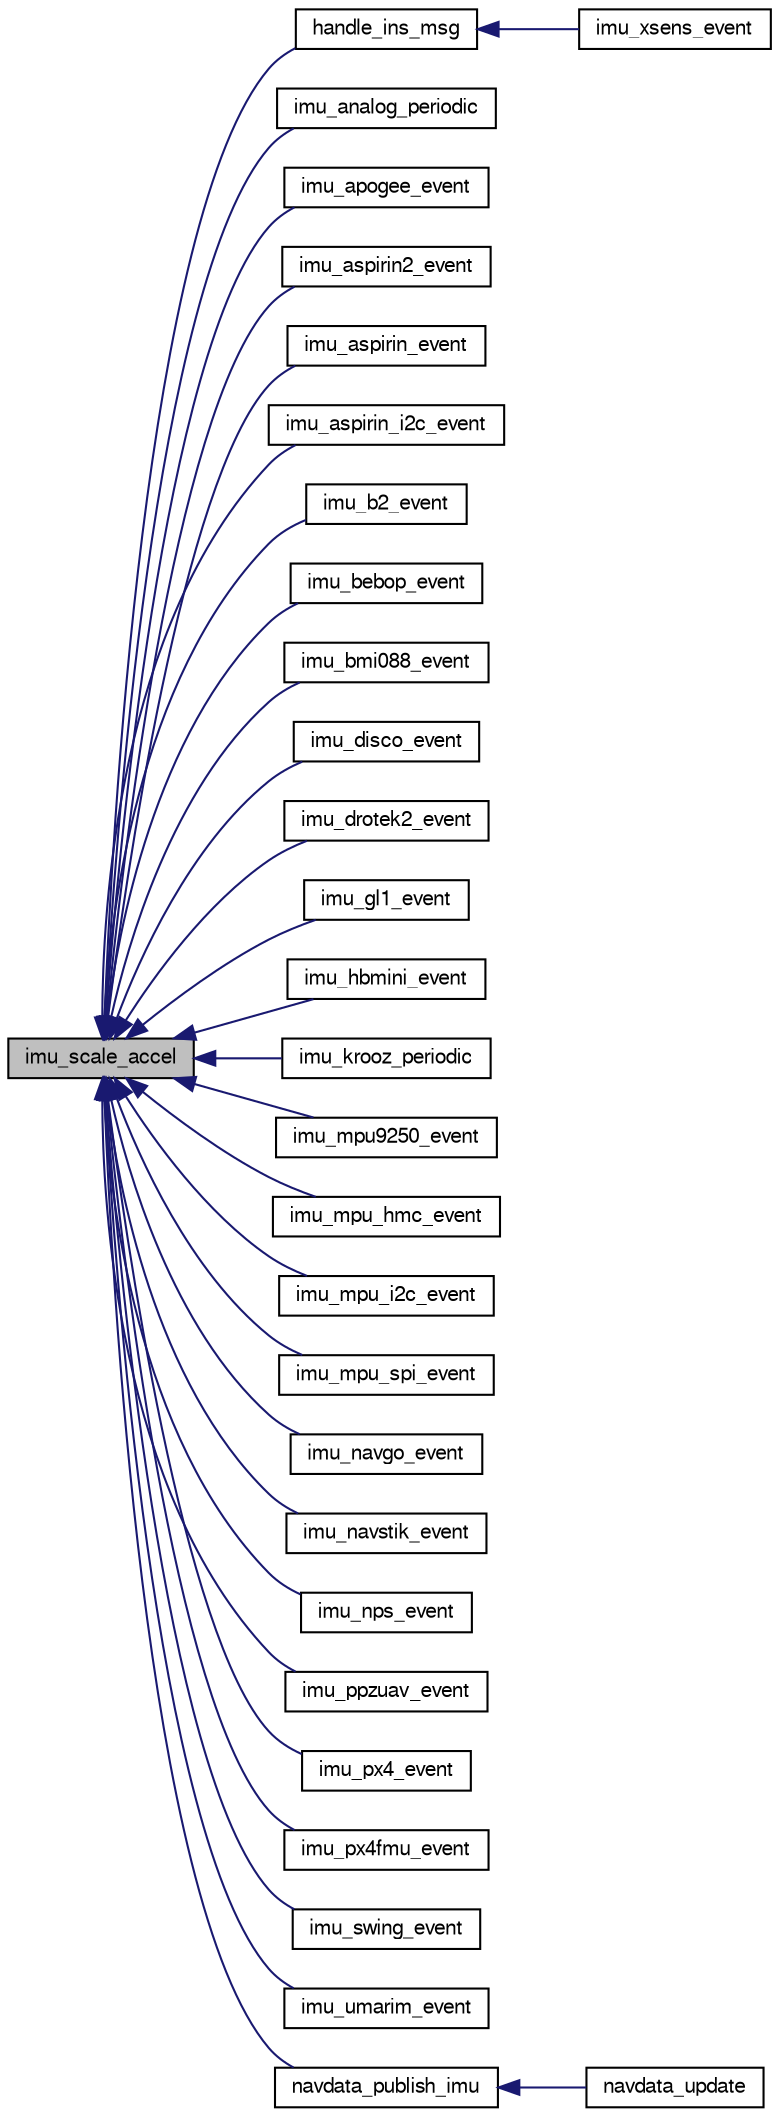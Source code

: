 digraph "imu_scale_accel"
{
  edge [fontname="FreeSans",fontsize="10",labelfontname="FreeSans",labelfontsize="10"];
  node [fontname="FreeSans",fontsize="10",shape=record];
  rankdir="LR";
  Node1 [label="imu_scale_accel",height=0.2,width=0.4,color="black", fillcolor="grey75", style="filled", fontcolor="black"];
  Node1 -> Node2 [dir="back",color="midnightblue",fontsize="10",style="solid",fontname="FreeSans"];
  Node2 [label="handle_ins_msg",height=0.2,width=0.4,color="black", fillcolor="white", style="filled",URL="$imu__xsens_8c.html#a01a96d75a3da02e6c7046cff96b1f7e6"];
  Node2 -> Node3 [dir="back",color="midnightblue",fontsize="10",style="solid",fontname="FreeSans"];
  Node3 [label="imu_xsens_event",height=0.2,width=0.4,color="black", fillcolor="white", style="filled",URL="$imu__xsens_8h.html#a881da7d1492e95d09c81c6f3c5a1e4cd"];
  Node1 -> Node4 [dir="back",color="midnightblue",fontsize="10",style="solid",fontname="FreeSans"];
  Node4 [label="imu_analog_periodic",height=0.2,width=0.4,color="black", fillcolor="white", style="filled",URL="$imu__analog_8h.html#ac7d837a527af63aa12d9623710a14e9c"];
  Node1 -> Node5 [dir="back",color="midnightblue",fontsize="10",style="solid",fontname="FreeSans"];
  Node5 [label="imu_apogee_event",height=0.2,width=0.4,color="black", fillcolor="white", style="filled",URL="$imu__apogee_8h.html#a60395d55d1c3bbb3773a3bc79f210884"];
  Node1 -> Node6 [dir="back",color="midnightblue",fontsize="10",style="solid",fontname="FreeSans"];
  Node6 [label="imu_aspirin2_event",height=0.2,width=0.4,color="black", fillcolor="white", style="filled",URL="$imu__aspirin__2__spi_8h.html#a1d1263b727aeee52bd78b9d3ec3b40bd"];
  Node1 -> Node7 [dir="back",color="midnightblue",fontsize="10",style="solid",fontname="FreeSans"];
  Node7 [label="imu_aspirin_event",height=0.2,width=0.4,color="black", fillcolor="white", style="filled",URL="$imu__aspirin_8h.html#aa229c37c4339ad08d83c4d72f30a1fd5"];
  Node1 -> Node8 [dir="back",color="midnightblue",fontsize="10",style="solid",fontname="FreeSans"];
  Node8 [label="imu_aspirin_i2c_event",height=0.2,width=0.4,color="black", fillcolor="white", style="filled",URL="$imu__aspirin__i2c_8h.html#a6369e8522e39224b5076e7837c0032f2"];
  Node1 -> Node9 [dir="back",color="midnightblue",fontsize="10",style="solid",fontname="FreeSans"];
  Node9 [label="imu_b2_event",height=0.2,width=0.4,color="black", fillcolor="white", style="filled",URL="$imu__b2_8h.html#ade46fe011019a8bae5cb916f34c03f9b"];
  Node1 -> Node10 [dir="back",color="midnightblue",fontsize="10",style="solid",fontname="FreeSans"];
  Node10 [label="imu_bebop_event",height=0.2,width=0.4,color="black", fillcolor="white", style="filled",URL="$imu__bebop_8h.html#abf59a3c40b631f23435da34574ce0197",tooltip="Handle all the events of the Navstik IMU components. "];
  Node1 -> Node11 [dir="back",color="midnightblue",fontsize="10",style="solid",fontname="FreeSans"];
  Node11 [label="imu_bmi088_event",height=0.2,width=0.4,color="black", fillcolor="white", style="filled",URL="$imu__bmi088__i2c_8h.html#a688a0cac0c423c242b7b08fc7b6de2b4"];
  Node1 -> Node12 [dir="back",color="midnightblue",fontsize="10",style="solid",fontname="FreeSans"];
  Node12 [label="imu_disco_event",height=0.2,width=0.4,color="black", fillcolor="white", style="filled",URL="$imu__disco_8h.html#af4556078aa1856220d57e9f6d92c6e28",tooltip="Handle all the events of the Disco IMU components. "];
  Node1 -> Node13 [dir="back",color="midnightblue",fontsize="10",style="solid",fontname="FreeSans"];
  Node13 [label="imu_drotek2_event",height=0.2,width=0.4,color="black", fillcolor="white", style="filled",URL="$imu__drotek__10dof__v2_8h.html#a740371769417e71440eda6835e29a667"];
  Node1 -> Node14 [dir="back",color="midnightblue",fontsize="10",style="solid",fontname="FreeSans"];
  Node14 [label="imu_gl1_event",height=0.2,width=0.4,color="black", fillcolor="white", style="filled",URL="$imu__gl1_8h.html#accca4f4c7d6f0ecd6cd6f210818c4b1b"];
  Node1 -> Node15 [dir="back",color="midnightblue",fontsize="10",style="solid",fontname="FreeSans"];
  Node15 [label="imu_hbmini_event",height=0.2,width=0.4,color="black", fillcolor="white", style="filled",URL="$imu__hbmini_8h.html#a5b9ae3abc04f091d942553dc17b589c8"];
  Node1 -> Node16 [dir="back",color="midnightblue",fontsize="10",style="solid",fontname="FreeSans"];
  Node16 [label="imu_krooz_periodic",height=0.2,width=0.4,color="black", fillcolor="white", style="filled",URL="$imu__krooz__memsic_8h.html#ab08778663ab0f652f6b5ffa063a71407"];
  Node1 -> Node17 [dir="back",color="midnightblue",fontsize="10",style="solid",fontname="FreeSans"];
  Node17 [label="imu_mpu9250_event",height=0.2,width=0.4,color="black", fillcolor="white", style="filled",URL="$imu__mpu9250__i2c_8c.html#af140d4e8a775be026073e67fd3080aa2"];
  Node1 -> Node18 [dir="back",color="midnightblue",fontsize="10",style="solid",fontname="FreeSans"];
  Node18 [label="imu_mpu_hmc_event",height=0.2,width=0.4,color="black", fillcolor="white", style="filled",URL="$imu__mpu6000__hmc5883_8h.html#ae9d618a59cee7e4c02666223bc3bf07e"];
  Node1 -> Node19 [dir="back",color="midnightblue",fontsize="10",style="solid",fontname="FreeSans"];
  Node19 [label="imu_mpu_i2c_event",height=0.2,width=0.4,color="black", fillcolor="white", style="filled",URL="$imu__mpu60x0__i2c_8h.html#ad17d2b5d68bee1716b36c12a01cb1b31"];
  Node1 -> Node20 [dir="back",color="midnightblue",fontsize="10",style="solid",fontname="FreeSans"];
  Node20 [label="imu_mpu_spi_event",height=0.2,width=0.4,color="black", fillcolor="white", style="filled",URL="$imu__mpu6000_8h.html#adeded9c36c67ea0bb8d9711c9992dea0"];
  Node1 -> Node21 [dir="back",color="midnightblue",fontsize="10",style="solid",fontname="FreeSans"];
  Node21 [label="imu_navgo_event",height=0.2,width=0.4,color="black", fillcolor="white", style="filled",URL="$imu__navgo_8h.html#a090687272e402bae057eb68e39e6218f"];
  Node1 -> Node22 [dir="back",color="midnightblue",fontsize="10",style="solid",fontname="FreeSans"];
  Node22 [label="imu_navstik_event",height=0.2,width=0.4,color="black", fillcolor="white", style="filled",URL="$imu__navstik_8h.html#a2ddc38f9314a98d94376d14851bb0bcd",tooltip="Handle all the events of the Navstik IMU components. "];
  Node1 -> Node23 [dir="back",color="midnightblue",fontsize="10",style="solid",fontname="FreeSans"];
  Node23 [label="imu_nps_event",height=0.2,width=0.4,color="black", fillcolor="white", style="filled",URL="$imu__nps_8h.html#ab288e8eb3d91d5c0e27e6f34cbe5e5ac"];
  Node1 -> Node24 [dir="back",color="midnightblue",fontsize="10",style="solid",fontname="FreeSans"];
  Node24 [label="imu_ppzuav_event",height=0.2,width=0.4,color="black", fillcolor="white", style="filled",URL="$imu__ppzuav_8h.html#a51ff6c245630bbf2701dc550ce24ef23"];
  Node1 -> Node25 [dir="back",color="midnightblue",fontsize="10",style="solid",fontname="FreeSans"];
  Node25 [label="imu_px4_event",height=0.2,width=0.4,color="black", fillcolor="white", style="filled",URL="$imu__px4fmu__v2_84_8h.html#adc3f36e2267ea507426576f9b338c714"];
  Node1 -> Node26 [dir="back",color="midnightblue",fontsize="10",style="solid",fontname="FreeSans"];
  Node26 [label="imu_px4fmu_event",height=0.2,width=0.4,color="black", fillcolor="white", style="filled",URL="$imu__px4fmu_8h.html#af65bf55913e04b2d90bdffb1c94c169c"];
  Node1 -> Node27 [dir="back",color="midnightblue",fontsize="10",style="solid",fontname="FreeSans"];
  Node27 [label="imu_swing_event",height=0.2,width=0.4,color="black", fillcolor="white", style="filled",URL="$imu__swing_8h.html#a5aac35a83517e6e9f0929e9a2a404bd3",tooltip="Handle all the events of the Navstik IMU components. "];
  Node1 -> Node28 [dir="back",color="midnightblue",fontsize="10",style="solid",fontname="FreeSans"];
  Node28 [label="imu_umarim_event",height=0.2,width=0.4,color="black", fillcolor="white", style="filled",URL="$imu__umarim_8h.html#a01860ce0d2bbd0db6c993e609c0745de"];
  Node1 -> Node29 [dir="back",color="midnightblue",fontsize="10",style="solid",fontname="FreeSans"];
  Node29 [label="navdata_publish_imu",height=0.2,width=0.4,color="black", fillcolor="white", style="filled",URL="$navdata_8c.html#ad05e4e99b6d26c643c0841c315d292a4"];
  Node29 -> Node30 [dir="back",color="midnightblue",fontsize="10",style="solid",fontname="FreeSans"];
  Node30 [label="navdata_update",height=0.2,width=0.4,color="black", fillcolor="white", style="filled",URL="$navdata_8h.html#aded131295af4c39b10199bae2e560438",tooltip="Update the navdata (event loop) "];
}
